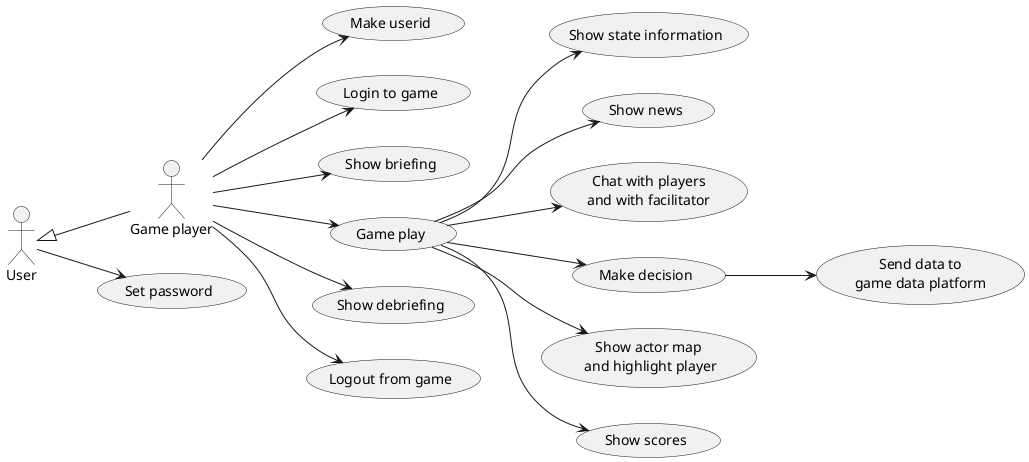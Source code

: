 @startuml
left to right direction
 
"Game player" as GP
User <|-- GP

User --> (Set password)

GP --> (Make userid)
GP --> (Login to game)

GP --> (Show briefing)

GP --> (Game play)
(Game play) --> (Show state information)
(Game play) --> (Show news)
(Game play) --> (Chat with players\nand with facilitator)
(Game play) --> (Make decision)
(Game play) --> (Show actor map\n and highlight player)
(Game play) --> (Show scores)

(Make decision) --> (Send data to\ngame data platform)

GP --> (Show debriefing)

GP --> (Logout from game)

@enduml
